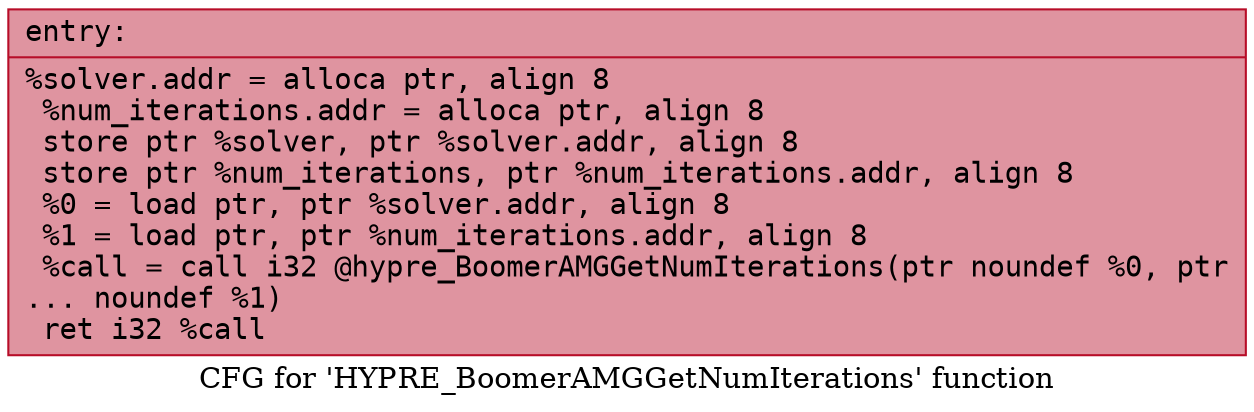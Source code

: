 digraph "CFG for 'HYPRE_BoomerAMGGetNumIterations' function" {
	label="CFG for 'HYPRE_BoomerAMGGetNumIterations' function";

	Node0x55f5a9a80fd0 [shape=record,color="#b70d28ff", style=filled, fillcolor="#b70d2870" fontname="Courier",label="{entry:\l|  %solver.addr = alloca ptr, align 8\l  %num_iterations.addr = alloca ptr, align 8\l  store ptr %solver, ptr %solver.addr, align 8\l  store ptr %num_iterations, ptr %num_iterations.addr, align 8\l  %0 = load ptr, ptr %solver.addr, align 8\l  %1 = load ptr, ptr %num_iterations.addr, align 8\l  %call = call i32 @hypre_BoomerAMGGetNumIterations(ptr noundef %0, ptr\l... noundef %1)\l  ret i32 %call\l}"];
}

